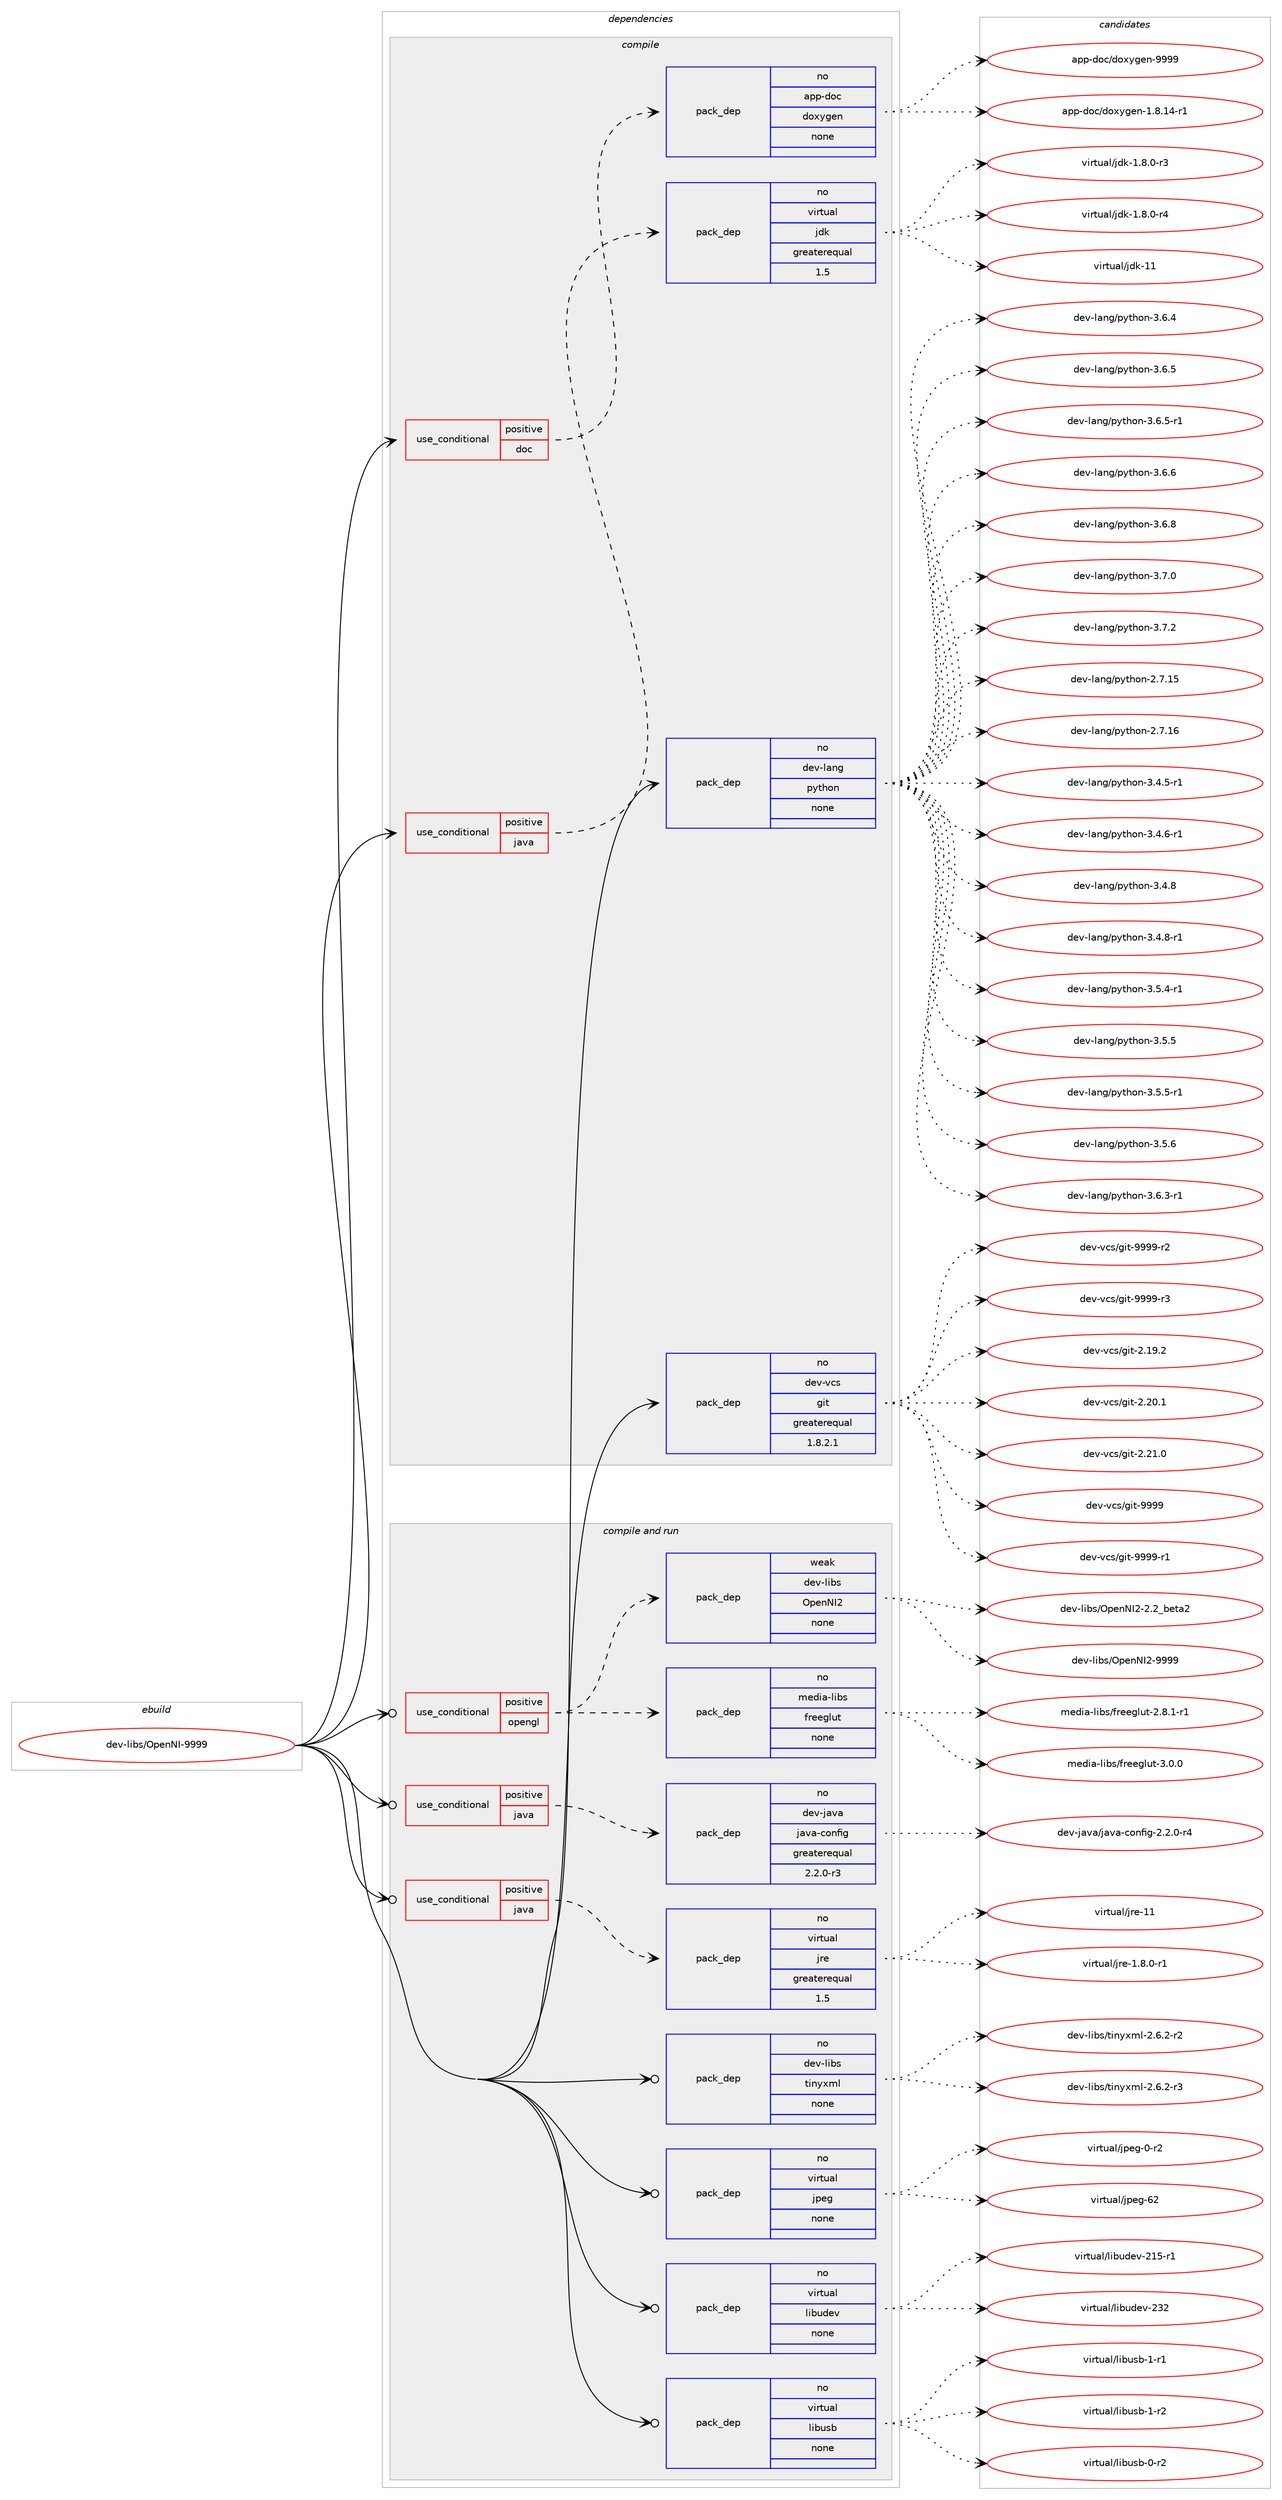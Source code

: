 digraph prolog {

# *************
# Graph options
# *************

newrank=true;
concentrate=true;
compound=true;
graph [rankdir=LR,fontname=Helvetica,fontsize=10,ranksep=1.5];#, ranksep=2.5, nodesep=0.2];
edge  [arrowhead=vee];
node  [fontname=Helvetica,fontsize=10];

# **********
# The ebuild
# **********

subgraph cluster_leftcol {
color=gray;
rank=same;
label=<<i>ebuild</i>>;
id [label="dev-libs/OpenNI-9999", color=red, width=4, href="../dev-libs/OpenNI-9999.svg"];
}

# ****************
# The dependencies
# ****************

subgraph cluster_midcol {
color=gray;
label=<<i>dependencies</i>>;
subgraph cluster_compile {
fillcolor="#eeeeee";
style=filled;
label=<<i>compile</i>>;
subgraph cond365160 {
dependency1363867 [label=<<TABLE BORDER="0" CELLBORDER="1" CELLSPACING="0" CELLPADDING="4"><TR><TD ROWSPAN="3" CELLPADDING="10">use_conditional</TD></TR><TR><TD>positive</TD></TR><TR><TD>doc</TD></TR></TABLE>>, shape=none, color=red];
subgraph pack976061 {
dependency1363868 [label=<<TABLE BORDER="0" CELLBORDER="1" CELLSPACING="0" CELLPADDING="4" WIDTH="220"><TR><TD ROWSPAN="6" CELLPADDING="30">pack_dep</TD></TR><TR><TD WIDTH="110">no</TD></TR><TR><TD>app-doc</TD></TR><TR><TD>doxygen</TD></TR><TR><TD>none</TD></TR><TR><TD></TD></TR></TABLE>>, shape=none, color=blue];
}
dependency1363867:e -> dependency1363868:w [weight=20,style="dashed",arrowhead="vee"];
}
id:e -> dependency1363867:w [weight=20,style="solid",arrowhead="vee"];
subgraph cond365161 {
dependency1363869 [label=<<TABLE BORDER="0" CELLBORDER="1" CELLSPACING="0" CELLPADDING="4"><TR><TD ROWSPAN="3" CELLPADDING="10">use_conditional</TD></TR><TR><TD>positive</TD></TR><TR><TD>java</TD></TR></TABLE>>, shape=none, color=red];
subgraph pack976062 {
dependency1363870 [label=<<TABLE BORDER="0" CELLBORDER="1" CELLSPACING="0" CELLPADDING="4" WIDTH="220"><TR><TD ROWSPAN="6" CELLPADDING="30">pack_dep</TD></TR><TR><TD WIDTH="110">no</TD></TR><TR><TD>virtual</TD></TR><TR><TD>jdk</TD></TR><TR><TD>greaterequal</TD></TR><TR><TD>1.5</TD></TR></TABLE>>, shape=none, color=blue];
}
dependency1363869:e -> dependency1363870:w [weight=20,style="dashed",arrowhead="vee"];
}
id:e -> dependency1363869:w [weight=20,style="solid",arrowhead="vee"];
subgraph pack976063 {
dependency1363871 [label=<<TABLE BORDER="0" CELLBORDER="1" CELLSPACING="0" CELLPADDING="4" WIDTH="220"><TR><TD ROWSPAN="6" CELLPADDING="30">pack_dep</TD></TR><TR><TD WIDTH="110">no</TD></TR><TR><TD>dev-lang</TD></TR><TR><TD>python</TD></TR><TR><TD>none</TD></TR><TR><TD></TD></TR></TABLE>>, shape=none, color=blue];
}
id:e -> dependency1363871:w [weight=20,style="solid",arrowhead="vee"];
subgraph pack976064 {
dependency1363872 [label=<<TABLE BORDER="0" CELLBORDER="1" CELLSPACING="0" CELLPADDING="4" WIDTH="220"><TR><TD ROWSPAN="6" CELLPADDING="30">pack_dep</TD></TR><TR><TD WIDTH="110">no</TD></TR><TR><TD>dev-vcs</TD></TR><TR><TD>git</TD></TR><TR><TD>greaterequal</TD></TR><TR><TD>1.8.2.1</TD></TR></TABLE>>, shape=none, color=blue];
}
id:e -> dependency1363872:w [weight=20,style="solid",arrowhead="vee"];
}
subgraph cluster_compileandrun {
fillcolor="#eeeeee";
style=filled;
label=<<i>compile and run</i>>;
subgraph cond365162 {
dependency1363873 [label=<<TABLE BORDER="0" CELLBORDER="1" CELLSPACING="0" CELLPADDING="4"><TR><TD ROWSPAN="3" CELLPADDING="10">use_conditional</TD></TR><TR><TD>positive</TD></TR><TR><TD>java</TD></TR></TABLE>>, shape=none, color=red];
subgraph pack976065 {
dependency1363874 [label=<<TABLE BORDER="0" CELLBORDER="1" CELLSPACING="0" CELLPADDING="4" WIDTH="220"><TR><TD ROWSPAN="6" CELLPADDING="30">pack_dep</TD></TR><TR><TD WIDTH="110">no</TD></TR><TR><TD>dev-java</TD></TR><TR><TD>java-config</TD></TR><TR><TD>greaterequal</TD></TR><TR><TD>2.2.0-r3</TD></TR></TABLE>>, shape=none, color=blue];
}
dependency1363873:e -> dependency1363874:w [weight=20,style="dashed",arrowhead="vee"];
}
id:e -> dependency1363873:w [weight=20,style="solid",arrowhead="odotvee"];
subgraph cond365163 {
dependency1363875 [label=<<TABLE BORDER="0" CELLBORDER="1" CELLSPACING="0" CELLPADDING="4"><TR><TD ROWSPAN="3" CELLPADDING="10">use_conditional</TD></TR><TR><TD>positive</TD></TR><TR><TD>java</TD></TR></TABLE>>, shape=none, color=red];
subgraph pack976066 {
dependency1363876 [label=<<TABLE BORDER="0" CELLBORDER="1" CELLSPACING="0" CELLPADDING="4" WIDTH="220"><TR><TD ROWSPAN="6" CELLPADDING="30">pack_dep</TD></TR><TR><TD WIDTH="110">no</TD></TR><TR><TD>virtual</TD></TR><TR><TD>jre</TD></TR><TR><TD>greaterequal</TD></TR><TR><TD>1.5</TD></TR></TABLE>>, shape=none, color=blue];
}
dependency1363875:e -> dependency1363876:w [weight=20,style="dashed",arrowhead="vee"];
}
id:e -> dependency1363875:w [weight=20,style="solid",arrowhead="odotvee"];
subgraph cond365164 {
dependency1363877 [label=<<TABLE BORDER="0" CELLBORDER="1" CELLSPACING="0" CELLPADDING="4"><TR><TD ROWSPAN="3" CELLPADDING="10">use_conditional</TD></TR><TR><TD>positive</TD></TR><TR><TD>opengl</TD></TR></TABLE>>, shape=none, color=red];
subgraph pack976067 {
dependency1363878 [label=<<TABLE BORDER="0" CELLBORDER="1" CELLSPACING="0" CELLPADDING="4" WIDTH="220"><TR><TD ROWSPAN="6" CELLPADDING="30">pack_dep</TD></TR><TR><TD WIDTH="110">no</TD></TR><TR><TD>media-libs</TD></TR><TR><TD>freeglut</TD></TR><TR><TD>none</TD></TR><TR><TD></TD></TR></TABLE>>, shape=none, color=blue];
}
dependency1363877:e -> dependency1363878:w [weight=20,style="dashed",arrowhead="vee"];
subgraph pack976068 {
dependency1363879 [label=<<TABLE BORDER="0" CELLBORDER="1" CELLSPACING="0" CELLPADDING="4" WIDTH="220"><TR><TD ROWSPAN="6" CELLPADDING="30">pack_dep</TD></TR><TR><TD WIDTH="110">weak</TD></TR><TR><TD>dev-libs</TD></TR><TR><TD>OpenNI2</TD></TR><TR><TD>none</TD></TR><TR><TD></TD></TR></TABLE>>, shape=none, color=blue];
}
dependency1363877:e -> dependency1363879:w [weight=20,style="dashed",arrowhead="vee"];
}
id:e -> dependency1363877:w [weight=20,style="solid",arrowhead="odotvee"];
subgraph pack976069 {
dependency1363880 [label=<<TABLE BORDER="0" CELLBORDER="1" CELLSPACING="0" CELLPADDING="4" WIDTH="220"><TR><TD ROWSPAN="6" CELLPADDING="30">pack_dep</TD></TR><TR><TD WIDTH="110">no</TD></TR><TR><TD>dev-libs</TD></TR><TR><TD>tinyxml</TD></TR><TR><TD>none</TD></TR><TR><TD></TD></TR></TABLE>>, shape=none, color=blue];
}
id:e -> dependency1363880:w [weight=20,style="solid",arrowhead="odotvee"];
subgraph pack976070 {
dependency1363881 [label=<<TABLE BORDER="0" CELLBORDER="1" CELLSPACING="0" CELLPADDING="4" WIDTH="220"><TR><TD ROWSPAN="6" CELLPADDING="30">pack_dep</TD></TR><TR><TD WIDTH="110">no</TD></TR><TR><TD>virtual</TD></TR><TR><TD>jpeg</TD></TR><TR><TD>none</TD></TR><TR><TD></TD></TR></TABLE>>, shape=none, color=blue];
}
id:e -> dependency1363881:w [weight=20,style="solid",arrowhead="odotvee"];
subgraph pack976071 {
dependency1363882 [label=<<TABLE BORDER="0" CELLBORDER="1" CELLSPACING="0" CELLPADDING="4" WIDTH="220"><TR><TD ROWSPAN="6" CELLPADDING="30">pack_dep</TD></TR><TR><TD WIDTH="110">no</TD></TR><TR><TD>virtual</TD></TR><TR><TD>libudev</TD></TR><TR><TD>none</TD></TR><TR><TD></TD></TR></TABLE>>, shape=none, color=blue];
}
id:e -> dependency1363882:w [weight=20,style="solid",arrowhead="odotvee"];
subgraph pack976072 {
dependency1363883 [label=<<TABLE BORDER="0" CELLBORDER="1" CELLSPACING="0" CELLPADDING="4" WIDTH="220"><TR><TD ROWSPAN="6" CELLPADDING="30">pack_dep</TD></TR><TR><TD WIDTH="110">no</TD></TR><TR><TD>virtual</TD></TR><TR><TD>libusb</TD></TR><TR><TD>none</TD></TR><TR><TD></TD></TR></TABLE>>, shape=none, color=blue];
}
id:e -> dependency1363883:w [weight=20,style="solid",arrowhead="odotvee"];
}
subgraph cluster_run {
fillcolor="#eeeeee";
style=filled;
label=<<i>run</i>>;
}
}

# **************
# The candidates
# **************

subgraph cluster_choices {
rank=same;
color=gray;
label=<<i>candidates</i>>;

subgraph choice976061 {
color=black;
nodesep=1;
choice97112112451001119947100111120121103101110454946564649524511449 [label="app-doc/doxygen-1.8.14-r1", color=red, width=4,href="../app-doc/doxygen-1.8.14-r1.svg"];
choice971121124510011199471001111201211031011104557575757 [label="app-doc/doxygen-9999", color=red, width=4,href="../app-doc/doxygen-9999.svg"];
dependency1363868:e -> choice97112112451001119947100111120121103101110454946564649524511449:w [style=dotted,weight="100"];
dependency1363868:e -> choice971121124510011199471001111201211031011104557575757:w [style=dotted,weight="100"];
}
subgraph choice976062 {
color=black;
nodesep=1;
choice11810511411611797108471061001074549465646484511451 [label="virtual/jdk-1.8.0-r3", color=red, width=4,href="../virtual/jdk-1.8.0-r3.svg"];
choice11810511411611797108471061001074549465646484511452 [label="virtual/jdk-1.8.0-r4", color=red, width=4,href="../virtual/jdk-1.8.0-r4.svg"];
choice1181051141161179710847106100107454949 [label="virtual/jdk-11", color=red, width=4,href="../virtual/jdk-11.svg"];
dependency1363870:e -> choice11810511411611797108471061001074549465646484511451:w [style=dotted,weight="100"];
dependency1363870:e -> choice11810511411611797108471061001074549465646484511452:w [style=dotted,weight="100"];
dependency1363870:e -> choice1181051141161179710847106100107454949:w [style=dotted,weight="100"];
}
subgraph choice976063 {
color=black;
nodesep=1;
choice10010111845108971101034711212111610411111045504655464953 [label="dev-lang/python-2.7.15", color=red, width=4,href="../dev-lang/python-2.7.15.svg"];
choice10010111845108971101034711212111610411111045504655464954 [label="dev-lang/python-2.7.16", color=red, width=4,href="../dev-lang/python-2.7.16.svg"];
choice1001011184510897110103471121211161041111104551465246534511449 [label="dev-lang/python-3.4.5-r1", color=red, width=4,href="../dev-lang/python-3.4.5-r1.svg"];
choice1001011184510897110103471121211161041111104551465246544511449 [label="dev-lang/python-3.4.6-r1", color=red, width=4,href="../dev-lang/python-3.4.6-r1.svg"];
choice100101118451089711010347112121116104111110455146524656 [label="dev-lang/python-3.4.8", color=red, width=4,href="../dev-lang/python-3.4.8.svg"];
choice1001011184510897110103471121211161041111104551465246564511449 [label="dev-lang/python-3.4.8-r1", color=red, width=4,href="../dev-lang/python-3.4.8-r1.svg"];
choice1001011184510897110103471121211161041111104551465346524511449 [label="dev-lang/python-3.5.4-r1", color=red, width=4,href="../dev-lang/python-3.5.4-r1.svg"];
choice100101118451089711010347112121116104111110455146534653 [label="dev-lang/python-3.5.5", color=red, width=4,href="../dev-lang/python-3.5.5.svg"];
choice1001011184510897110103471121211161041111104551465346534511449 [label="dev-lang/python-3.5.5-r1", color=red, width=4,href="../dev-lang/python-3.5.5-r1.svg"];
choice100101118451089711010347112121116104111110455146534654 [label="dev-lang/python-3.5.6", color=red, width=4,href="../dev-lang/python-3.5.6.svg"];
choice1001011184510897110103471121211161041111104551465446514511449 [label="dev-lang/python-3.6.3-r1", color=red, width=4,href="../dev-lang/python-3.6.3-r1.svg"];
choice100101118451089711010347112121116104111110455146544652 [label="dev-lang/python-3.6.4", color=red, width=4,href="../dev-lang/python-3.6.4.svg"];
choice100101118451089711010347112121116104111110455146544653 [label="dev-lang/python-3.6.5", color=red, width=4,href="../dev-lang/python-3.6.5.svg"];
choice1001011184510897110103471121211161041111104551465446534511449 [label="dev-lang/python-3.6.5-r1", color=red, width=4,href="../dev-lang/python-3.6.5-r1.svg"];
choice100101118451089711010347112121116104111110455146544654 [label="dev-lang/python-3.6.6", color=red, width=4,href="../dev-lang/python-3.6.6.svg"];
choice100101118451089711010347112121116104111110455146544656 [label="dev-lang/python-3.6.8", color=red, width=4,href="../dev-lang/python-3.6.8.svg"];
choice100101118451089711010347112121116104111110455146554648 [label="dev-lang/python-3.7.0", color=red, width=4,href="../dev-lang/python-3.7.0.svg"];
choice100101118451089711010347112121116104111110455146554650 [label="dev-lang/python-3.7.2", color=red, width=4,href="../dev-lang/python-3.7.2.svg"];
dependency1363871:e -> choice10010111845108971101034711212111610411111045504655464953:w [style=dotted,weight="100"];
dependency1363871:e -> choice10010111845108971101034711212111610411111045504655464954:w [style=dotted,weight="100"];
dependency1363871:e -> choice1001011184510897110103471121211161041111104551465246534511449:w [style=dotted,weight="100"];
dependency1363871:e -> choice1001011184510897110103471121211161041111104551465246544511449:w [style=dotted,weight="100"];
dependency1363871:e -> choice100101118451089711010347112121116104111110455146524656:w [style=dotted,weight="100"];
dependency1363871:e -> choice1001011184510897110103471121211161041111104551465246564511449:w [style=dotted,weight="100"];
dependency1363871:e -> choice1001011184510897110103471121211161041111104551465346524511449:w [style=dotted,weight="100"];
dependency1363871:e -> choice100101118451089711010347112121116104111110455146534653:w [style=dotted,weight="100"];
dependency1363871:e -> choice1001011184510897110103471121211161041111104551465346534511449:w [style=dotted,weight="100"];
dependency1363871:e -> choice100101118451089711010347112121116104111110455146534654:w [style=dotted,weight="100"];
dependency1363871:e -> choice1001011184510897110103471121211161041111104551465446514511449:w [style=dotted,weight="100"];
dependency1363871:e -> choice100101118451089711010347112121116104111110455146544652:w [style=dotted,weight="100"];
dependency1363871:e -> choice100101118451089711010347112121116104111110455146544653:w [style=dotted,weight="100"];
dependency1363871:e -> choice1001011184510897110103471121211161041111104551465446534511449:w [style=dotted,weight="100"];
dependency1363871:e -> choice100101118451089711010347112121116104111110455146544654:w [style=dotted,weight="100"];
dependency1363871:e -> choice100101118451089711010347112121116104111110455146544656:w [style=dotted,weight="100"];
dependency1363871:e -> choice100101118451089711010347112121116104111110455146554648:w [style=dotted,weight="100"];
dependency1363871:e -> choice100101118451089711010347112121116104111110455146554650:w [style=dotted,weight="100"];
}
subgraph choice976064 {
color=black;
nodesep=1;
choice10010111845118991154710310511645504649574650 [label="dev-vcs/git-2.19.2", color=red, width=4,href="../dev-vcs/git-2.19.2.svg"];
choice10010111845118991154710310511645504650484649 [label="dev-vcs/git-2.20.1", color=red, width=4,href="../dev-vcs/git-2.20.1.svg"];
choice10010111845118991154710310511645504650494648 [label="dev-vcs/git-2.21.0", color=red, width=4,href="../dev-vcs/git-2.21.0.svg"];
choice1001011184511899115471031051164557575757 [label="dev-vcs/git-9999", color=red, width=4,href="../dev-vcs/git-9999.svg"];
choice10010111845118991154710310511645575757574511449 [label="dev-vcs/git-9999-r1", color=red, width=4,href="../dev-vcs/git-9999-r1.svg"];
choice10010111845118991154710310511645575757574511450 [label="dev-vcs/git-9999-r2", color=red, width=4,href="../dev-vcs/git-9999-r2.svg"];
choice10010111845118991154710310511645575757574511451 [label="dev-vcs/git-9999-r3", color=red, width=4,href="../dev-vcs/git-9999-r3.svg"];
dependency1363872:e -> choice10010111845118991154710310511645504649574650:w [style=dotted,weight="100"];
dependency1363872:e -> choice10010111845118991154710310511645504650484649:w [style=dotted,weight="100"];
dependency1363872:e -> choice10010111845118991154710310511645504650494648:w [style=dotted,weight="100"];
dependency1363872:e -> choice1001011184511899115471031051164557575757:w [style=dotted,weight="100"];
dependency1363872:e -> choice10010111845118991154710310511645575757574511449:w [style=dotted,weight="100"];
dependency1363872:e -> choice10010111845118991154710310511645575757574511450:w [style=dotted,weight="100"];
dependency1363872:e -> choice10010111845118991154710310511645575757574511451:w [style=dotted,weight="100"];
}
subgraph choice976065 {
color=black;
nodesep=1;
choice10010111845106971189747106971189745991111101021051034550465046484511452 [label="dev-java/java-config-2.2.0-r4", color=red, width=4,href="../dev-java/java-config-2.2.0-r4.svg"];
dependency1363874:e -> choice10010111845106971189747106971189745991111101021051034550465046484511452:w [style=dotted,weight="100"];
}
subgraph choice976066 {
color=black;
nodesep=1;
choice11810511411611797108471061141014549465646484511449 [label="virtual/jre-1.8.0-r1", color=red, width=4,href="../virtual/jre-1.8.0-r1.svg"];
choice1181051141161179710847106114101454949 [label="virtual/jre-11", color=red, width=4,href="../virtual/jre-11.svg"];
dependency1363876:e -> choice11810511411611797108471061141014549465646484511449:w [style=dotted,weight="100"];
dependency1363876:e -> choice1181051141161179710847106114101454949:w [style=dotted,weight="100"];
}
subgraph choice976067 {
color=black;
nodesep=1;
choice109101100105974510810598115471021141011011031081171164550465646494511449 [label="media-libs/freeglut-2.8.1-r1", color=red, width=4,href="../media-libs/freeglut-2.8.1-r1.svg"];
choice10910110010597451081059811547102114101101103108117116455146484648 [label="media-libs/freeglut-3.0.0", color=red, width=4,href="../media-libs/freeglut-3.0.0.svg"];
dependency1363878:e -> choice109101100105974510810598115471021141011011031081171164550465646494511449:w [style=dotted,weight="100"];
dependency1363878:e -> choice10910110010597451081059811547102114101101103108117116455146484648:w [style=dotted,weight="100"];
}
subgraph choice976068 {
color=black;
nodesep=1;
choice100101118451081059811547791121011107873504550465095981011169750 [label="dev-libs/OpenNI2-2.2_beta2", color=red, width=4,href="../dev-libs/OpenNI2-2.2_beta2.svg"];
choice100101118451081059811547791121011107873504557575757 [label="dev-libs/OpenNI2-9999", color=red, width=4,href="../dev-libs/OpenNI2-9999.svg"];
dependency1363879:e -> choice100101118451081059811547791121011107873504550465095981011169750:w [style=dotted,weight="100"];
dependency1363879:e -> choice100101118451081059811547791121011107873504557575757:w [style=dotted,weight="100"];
}
subgraph choice976069 {
color=black;
nodesep=1;
choice1001011184510810598115471161051101211201091084550465446504511450 [label="dev-libs/tinyxml-2.6.2-r2", color=red, width=4,href="../dev-libs/tinyxml-2.6.2-r2.svg"];
choice1001011184510810598115471161051101211201091084550465446504511451 [label="dev-libs/tinyxml-2.6.2-r3", color=red, width=4,href="../dev-libs/tinyxml-2.6.2-r3.svg"];
dependency1363880:e -> choice1001011184510810598115471161051101211201091084550465446504511450:w [style=dotted,weight="100"];
dependency1363880:e -> choice1001011184510810598115471161051101211201091084550465446504511451:w [style=dotted,weight="100"];
}
subgraph choice976070 {
color=black;
nodesep=1;
choice118105114116117971084710611210110345484511450 [label="virtual/jpeg-0-r2", color=red, width=4,href="../virtual/jpeg-0-r2.svg"];
choice1181051141161179710847106112101103455450 [label="virtual/jpeg-62", color=red, width=4,href="../virtual/jpeg-62.svg"];
dependency1363881:e -> choice118105114116117971084710611210110345484511450:w [style=dotted,weight="100"];
dependency1363881:e -> choice1181051141161179710847106112101103455450:w [style=dotted,weight="100"];
}
subgraph choice976071 {
color=black;
nodesep=1;
choice118105114116117971084710810598117100101118455049534511449 [label="virtual/libudev-215-r1", color=red, width=4,href="../virtual/libudev-215-r1.svg"];
choice11810511411611797108471081059811710010111845505150 [label="virtual/libudev-232", color=red, width=4,href="../virtual/libudev-232.svg"];
dependency1363882:e -> choice118105114116117971084710810598117100101118455049534511449:w [style=dotted,weight="100"];
dependency1363882:e -> choice11810511411611797108471081059811710010111845505150:w [style=dotted,weight="100"];
}
subgraph choice976072 {
color=black;
nodesep=1;
choice1181051141161179710847108105981171159845484511450 [label="virtual/libusb-0-r2", color=red, width=4,href="../virtual/libusb-0-r2.svg"];
choice1181051141161179710847108105981171159845494511449 [label="virtual/libusb-1-r1", color=red, width=4,href="../virtual/libusb-1-r1.svg"];
choice1181051141161179710847108105981171159845494511450 [label="virtual/libusb-1-r2", color=red, width=4,href="../virtual/libusb-1-r2.svg"];
dependency1363883:e -> choice1181051141161179710847108105981171159845484511450:w [style=dotted,weight="100"];
dependency1363883:e -> choice1181051141161179710847108105981171159845494511449:w [style=dotted,weight="100"];
dependency1363883:e -> choice1181051141161179710847108105981171159845494511450:w [style=dotted,weight="100"];
}
}

}
